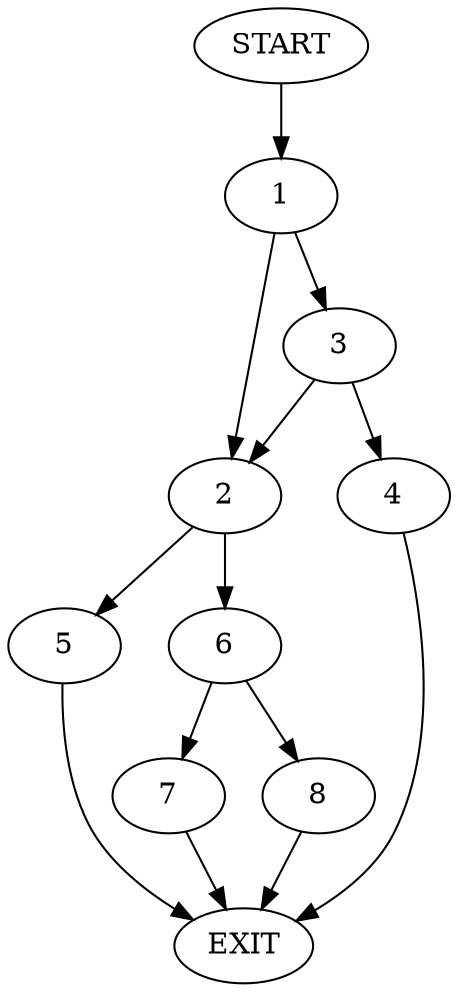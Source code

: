 digraph {
0 [label="START"]
9 [label="EXIT"]
0 -> 1
1 -> 2
1 -> 3
3 -> 2
3 -> 4
2 -> 5
2 -> 6
4 -> 9
5 -> 9
6 -> 7
6 -> 8
7 -> 9
8 -> 9
}
